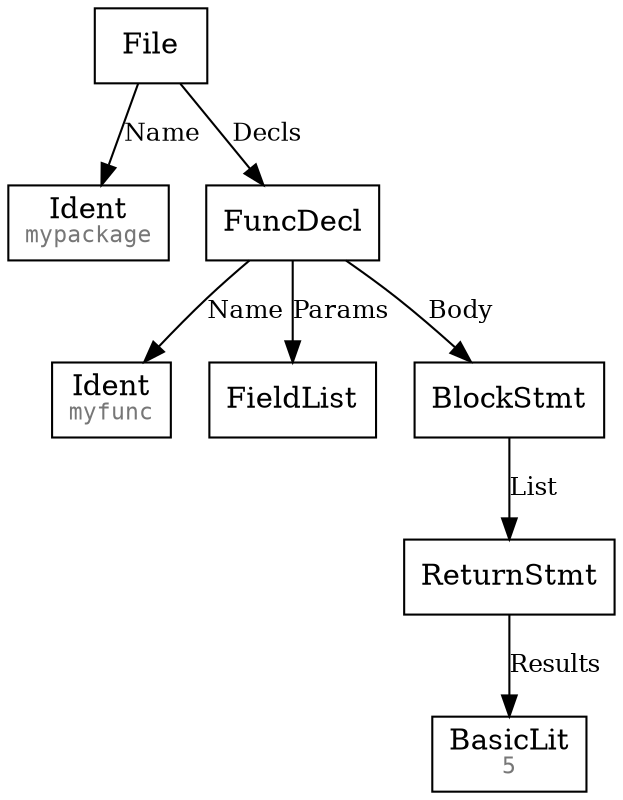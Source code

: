digraph {
	File_0_0[label=<File>,shape="box"]
	File_0_0->Ident_1_0[label="Name",fontsize=12.0]
	File_0_0->FuncDecl_1_1[label="Decls",fontsize=12.0]
	Ident_1_0[label=<Ident<br/><font point-size="11.0" face="courier" color="#777777">mypackage</font>>,shape="box"]
	FuncDecl_1_1[label=<FuncDecl>,shape="box"]
	FuncDecl_1_1->Ident_2_0[label="Name",fontsize=12.0]
	FuncDecl_1_1->FieldList_2_1[label="Params",fontsize=12.0]
	FuncDecl_1_1->BlockStmt_2_2[label="Body",fontsize=12.0]
	Ident_2_0[label=<Ident<br/><font point-size="11.0" face="courier" color="#777777">myfunc</font>>,shape="box"]
	FieldList_2_1[label=<FieldList>,shape="box"]
	BlockStmt_2_2[label=<BlockStmt>,shape="box"]
	BlockStmt_2_2->ReturnStmt_3_0[label="List",fontsize=12.0]
	ReturnStmt_3_0[label=<ReturnStmt>,shape="box"]
	ReturnStmt_3_0->BasicLit_4_0[label="Results",fontsize=12.0]
	BasicLit_4_0[label=<BasicLit<br/><font point-size="11.0" face="courier" color="#777777">5</font>>,shape="box"]
}
